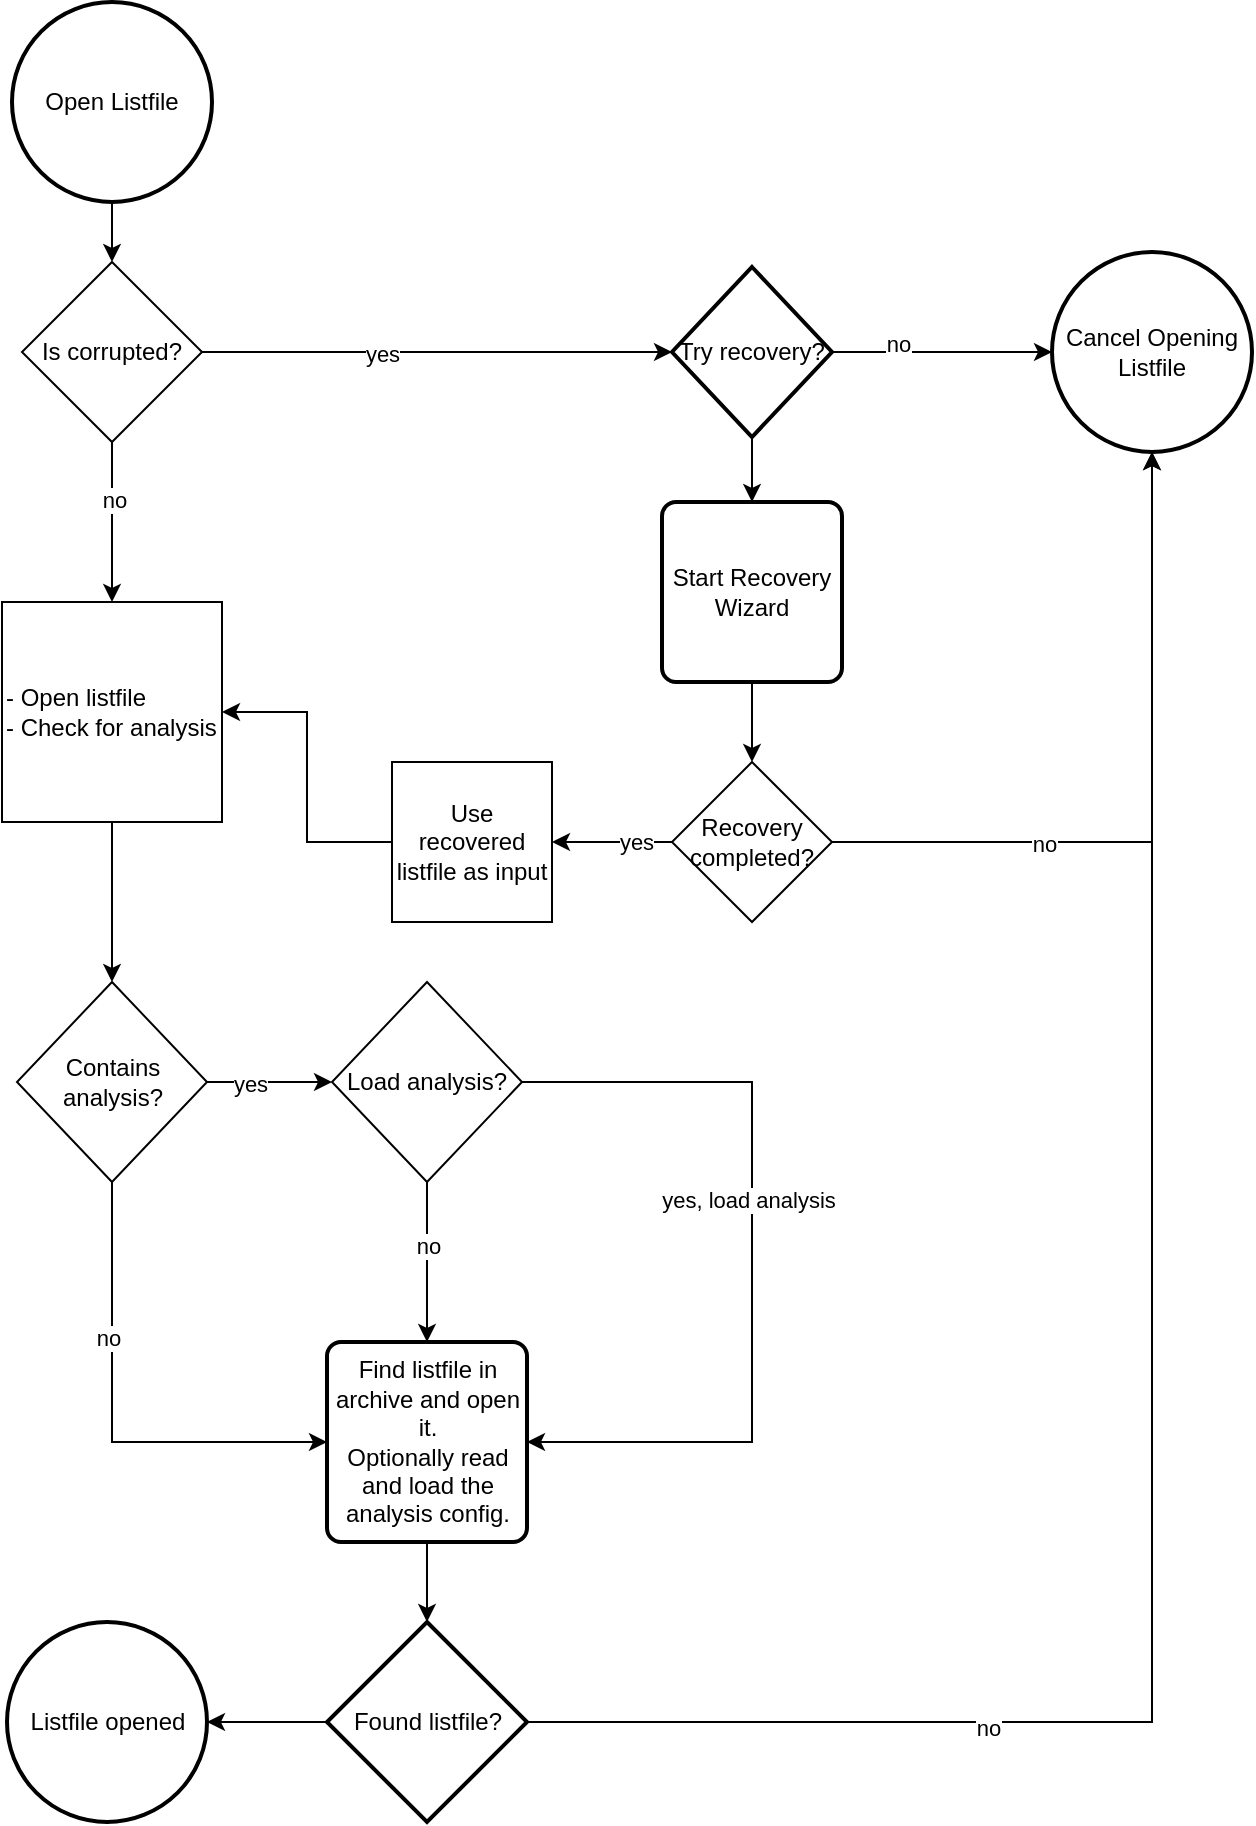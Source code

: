 <mxfile version="20.8.5"><diagram id="MjqRlNQpfOI_UdzfyCvl" name="Page-1"><mxGraphModel dx="2074" dy="1134" grid="1" gridSize="10" guides="1" tooltips="1" connect="1" arrows="1" fold="1" page="1" pageScale="1" pageWidth="850" pageHeight="1100" math="0" shadow="0"><root><mxCell id="0"/><mxCell id="1" parent="0"/><mxCell id="yiOQ6GB1_ClnmCTt9Evh-5" style="edgeStyle=orthogonalEdgeStyle;rounded=0;orthogonalLoop=1;jettySize=auto;html=1;exitX=0.5;exitY=1;exitDx=0;exitDy=0;exitPerimeter=0;" edge="1" parent="1" source="yiOQ6GB1_ClnmCTt9Evh-2" target="yiOQ6GB1_ClnmCTt9Evh-4"><mxGeometry relative="1" as="geometry"/></mxCell><mxCell id="yiOQ6GB1_ClnmCTt9Evh-2" value="&lt;div&gt;Open Listfile&lt;/div&gt;" style="strokeWidth=2;html=1;shape=mxgraph.flowchart.start_2;whiteSpace=wrap;" vertex="1" parent="1"><mxGeometry x="110" y="70" width="100" height="100" as="geometry"/></mxCell><mxCell id="yiOQ6GB1_ClnmCTt9Evh-8" style="edgeStyle=orthogonalEdgeStyle;rounded=0;orthogonalLoop=1;jettySize=auto;html=1;entryX=0.5;entryY=0;entryDx=0;entryDy=0;" edge="1" parent="1" source="yiOQ6GB1_ClnmCTt9Evh-4" target="yiOQ6GB1_ClnmCTt9Evh-24"><mxGeometry relative="1" as="geometry"/></mxCell><mxCell id="yiOQ6GB1_ClnmCTt9Evh-9" value="no" style="edgeLabel;html=1;align=center;verticalAlign=middle;resizable=0;points=[];" vertex="1" connectable="0" parent="yiOQ6GB1_ClnmCTt9Evh-8"><mxGeometry x="-0.273" y="1" relative="1" as="geometry"><mxPoint as="offset"/></mxGeometry></mxCell><mxCell id="yiOQ6GB1_ClnmCTt9Evh-11" style="edgeStyle=orthogonalEdgeStyle;rounded=0;orthogonalLoop=1;jettySize=auto;html=1;exitX=1;exitY=0.5;exitDx=0;exitDy=0;entryX=0;entryY=0.5;entryDx=0;entryDy=0;entryPerimeter=0;" edge="1" parent="1" source="yiOQ6GB1_ClnmCTt9Evh-4" target="yiOQ6GB1_ClnmCTt9Evh-10"><mxGeometry relative="1" as="geometry"/></mxCell><mxCell id="yiOQ6GB1_ClnmCTt9Evh-12" value="yes" style="edgeLabel;html=1;align=center;verticalAlign=middle;resizable=0;points=[];" vertex="1" connectable="0" parent="yiOQ6GB1_ClnmCTt9Evh-11"><mxGeometry x="-0.24" y="-1" relative="1" as="geometry"><mxPoint as="offset"/></mxGeometry></mxCell><mxCell id="yiOQ6GB1_ClnmCTt9Evh-4" value="&lt;div&gt;Is corrupted?&lt;/div&gt;" style="rhombus;whiteSpace=wrap;html=1;" vertex="1" parent="1"><mxGeometry x="115" y="200" width="90" height="90" as="geometry"/></mxCell><mxCell id="yiOQ6GB1_ClnmCTt9Evh-29" style="edgeStyle=orthogonalEdgeStyle;rounded=0;orthogonalLoop=1;jettySize=auto;html=1;" edge="1" parent="1" source="yiOQ6GB1_ClnmCTt9Evh-7" target="yiOQ6GB1_ClnmCTt9Evh-28"><mxGeometry relative="1" as="geometry"/></mxCell><mxCell id="yiOQ6GB1_ClnmCTt9Evh-30" value="yes" style="edgeLabel;html=1;align=center;verticalAlign=middle;resizable=0;points=[];" vertex="1" connectable="0" parent="yiOQ6GB1_ClnmCTt9Evh-29"><mxGeometry x="-0.32" y="-1" relative="1" as="geometry"><mxPoint as="offset"/></mxGeometry></mxCell><mxCell id="yiOQ6GB1_ClnmCTt9Evh-41" style="edgeStyle=orthogonalEdgeStyle;rounded=0;orthogonalLoop=1;jettySize=auto;html=1;entryX=0;entryY=0.5;entryDx=0;entryDy=0;" edge="1" parent="1" source="yiOQ6GB1_ClnmCTt9Evh-7" target="yiOQ6GB1_ClnmCTt9Evh-33"><mxGeometry relative="1" as="geometry"><Array as="points"><mxPoint x="160" y="790"/></Array></mxGeometry></mxCell><mxCell id="yiOQ6GB1_ClnmCTt9Evh-42" value="no" style="edgeLabel;html=1;align=center;verticalAlign=middle;resizable=0;points=[];" vertex="1" connectable="0" parent="yiOQ6GB1_ClnmCTt9Evh-41"><mxGeometry x="-0.345" y="-2" relative="1" as="geometry"><mxPoint as="offset"/></mxGeometry></mxCell><mxCell id="yiOQ6GB1_ClnmCTt9Evh-7" value="Contains analysis?" style="rhombus;whiteSpace=wrap;html=1;" vertex="1" parent="1"><mxGeometry x="112.5" y="560" width="95" height="100" as="geometry"/></mxCell><mxCell id="yiOQ6GB1_ClnmCTt9Evh-14" style="edgeStyle=orthogonalEdgeStyle;rounded=0;orthogonalLoop=1;jettySize=auto;html=1;" edge="1" parent="1" source="yiOQ6GB1_ClnmCTt9Evh-10" target="yiOQ6GB1_ClnmCTt9Evh-13"><mxGeometry relative="1" as="geometry"/></mxCell><mxCell id="yiOQ6GB1_ClnmCTt9Evh-15" value="no" style="edgeLabel;html=1;align=center;verticalAlign=middle;resizable=0;points=[];" vertex="1" connectable="0" parent="yiOQ6GB1_ClnmCTt9Evh-14"><mxGeometry x="-0.41" y="4" relative="1" as="geometry"><mxPoint as="offset"/></mxGeometry></mxCell><mxCell id="yiOQ6GB1_ClnmCTt9Evh-17" style="edgeStyle=orthogonalEdgeStyle;rounded=0;orthogonalLoop=1;jettySize=auto;html=1;" edge="1" parent="1" source="yiOQ6GB1_ClnmCTt9Evh-10" target="yiOQ6GB1_ClnmCTt9Evh-16"><mxGeometry relative="1" as="geometry"/></mxCell><mxCell id="yiOQ6GB1_ClnmCTt9Evh-10" value="Try recovery?" style="strokeWidth=2;html=1;shape=mxgraph.flowchart.decision;whiteSpace=wrap;" vertex="1" parent="1"><mxGeometry x="440" y="202.5" width="80" height="85" as="geometry"/></mxCell><mxCell id="yiOQ6GB1_ClnmCTt9Evh-13" value="Cancel Opening Listfile" style="strokeWidth=2;html=1;shape=mxgraph.flowchart.start_2;whiteSpace=wrap;" vertex="1" parent="1"><mxGeometry x="630" y="195" width="100" height="100" as="geometry"/></mxCell><mxCell id="yiOQ6GB1_ClnmCTt9Evh-22" style="edgeStyle=orthogonalEdgeStyle;rounded=0;orthogonalLoop=1;jettySize=auto;html=1;" edge="1" parent="1" source="yiOQ6GB1_ClnmCTt9Evh-16" target="yiOQ6GB1_ClnmCTt9Evh-18"><mxGeometry relative="1" as="geometry"/></mxCell><mxCell id="yiOQ6GB1_ClnmCTt9Evh-16" value="Start Recovery Wizard" style="rounded=1;whiteSpace=wrap;html=1;absoluteArcSize=1;arcSize=14;strokeWidth=2;" vertex="1" parent="1"><mxGeometry x="435" y="320" width="90" height="90" as="geometry"/></mxCell><mxCell id="yiOQ6GB1_ClnmCTt9Evh-19" style="edgeStyle=orthogonalEdgeStyle;rounded=0;orthogonalLoop=1;jettySize=auto;html=1;" edge="1" parent="1" source="yiOQ6GB1_ClnmCTt9Evh-18" target="yiOQ6GB1_ClnmCTt9Evh-13"><mxGeometry relative="1" as="geometry"><mxPoint x="700" y="300" as="targetPoint"/></mxGeometry></mxCell><mxCell id="yiOQ6GB1_ClnmCTt9Evh-20" value="no" style="edgeLabel;html=1;align=center;verticalAlign=middle;resizable=0;points=[];" vertex="1" connectable="0" parent="yiOQ6GB1_ClnmCTt9Evh-19"><mxGeometry x="-0.402" y="-1" relative="1" as="geometry"><mxPoint as="offset"/></mxGeometry></mxCell><mxCell id="yiOQ6GB1_ClnmCTt9Evh-44" style="edgeStyle=orthogonalEdgeStyle;rounded=0;orthogonalLoop=1;jettySize=auto;html=1;" edge="1" parent="1" source="yiOQ6GB1_ClnmCTt9Evh-18" target="yiOQ6GB1_ClnmCTt9Evh-23"><mxGeometry relative="1" as="geometry"/></mxCell><mxCell id="yiOQ6GB1_ClnmCTt9Evh-45" value="yes" style="edgeLabel;html=1;align=center;verticalAlign=middle;resizable=0;points=[];" vertex="1" connectable="0" parent="yiOQ6GB1_ClnmCTt9Evh-44"><mxGeometry x="-0.398" relative="1" as="geometry"><mxPoint as="offset"/></mxGeometry></mxCell><mxCell id="yiOQ6GB1_ClnmCTt9Evh-18" value="Recovery completed?" style="rhombus;whiteSpace=wrap;html=1;" vertex="1" parent="1"><mxGeometry x="440" y="450" width="80" height="80" as="geometry"/></mxCell><mxCell id="yiOQ6GB1_ClnmCTt9Evh-21" value="Listfile opened" style="strokeWidth=2;html=1;shape=mxgraph.flowchart.start_2;whiteSpace=wrap;" vertex="1" parent="1"><mxGeometry x="107.5" y="880" width="100" height="100" as="geometry"/></mxCell><mxCell id="yiOQ6GB1_ClnmCTt9Evh-26" style="edgeStyle=orthogonalEdgeStyle;rounded=0;orthogonalLoop=1;jettySize=auto;html=1;entryX=1;entryY=0.5;entryDx=0;entryDy=0;" edge="1" parent="1" source="yiOQ6GB1_ClnmCTt9Evh-23" target="yiOQ6GB1_ClnmCTt9Evh-24"><mxGeometry relative="1" as="geometry"/></mxCell><mxCell id="yiOQ6GB1_ClnmCTt9Evh-23" value="&lt;div&gt;Use recovered listfile as input&lt;/div&gt;" style="whiteSpace=wrap;html=1;aspect=fixed;" vertex="1" parent="1"><mxGeometry x="300" y="450" width="80" height="80" as="geometry"/></mxCell><mxCell id="yiOQ6GB1_ClnmCTt9Evh-27" style="edgeStyle=orthogonalEdgeStyle;rounded=0;orthogonalLoop=1;jettySize=auto;html=1;" edge="1" parent="1" source="yiOQ6GB1_ClnmCTt9Evh-24" target="yiOQ6GB1_ClnmCTt9Evh-7"><mxGeometry relative="1" as="geometry"/></mxCell><mxCell id="yiOQ6GB1_ClnmCTt9Evh-24" value="&lt;div&gt;- Open listfile&lt;/div&gt;&lt;div&gt;- Check for analysis&lt;br&gt;&lt;/div&gt;" style="whiteSpace=wrap;html=1;aspect=fixed;align=left;" vertex="1" parent="1"><mxGeometry x="105" y="370" width="110" height="110" as="geometry"/></mxCell><mxCell id="yiOQ6GB1_ClnmCTt9Evh-36" style="edgeStyle=orthogonalEdgeStyle;rounded=0;orthogonalLoop=1;jettySize=auto;html=1;" edge="1" parent="1" source="yiOQ6GB1_ClnmCTt9Evh-28" target="yiOQ6GB1_ClnmCTt9Evh-33"><mxGeometry relative="1" as="geometry"><mxPoint x="520" y="760" as="targetPoint"/><Array as="points"><mxPoint x="480" y="610"/><mxPoint x="480" y="790"/></Array></mxGeometry></mxCell><mxCell id="yiOQ6GB1_ClnmCTt9Evh-51" value="yes, load analysis" style="edgeLabel;html=1;align=center;verticalAlign=middle;resizable=0;points=[];" vertex="1" connectable="0" parent="yiOQ6GB1_ClnmCTt9Evh-36"><mxGeometry x="-0.146" y="-2" relative="1" as="geometry"><mxPoint as="offset"/></mxGeometry></mxCell><mxCell id="yiOQ6GB1_ClnmCTt9Evh-46" style="edgeStyle=orthogonalEdgeStyle;rounded=0;orthogonalLoop=1;jettySize=auto;html=1;" edge="1" parent="1" source="yiOQ6GB1_ClnmCTt9Evh-28" target="yiOQ6GB1_ClnmCTt9Evh-33"><mxGeometry relative="1" as="geometry"/></mxCell><mxCell id="yiOQ6GB1_ClnmCTt9Evh-47" value="no" style="edgeLabel;html=1;align=center;verticalAlign=middle;resizable=0;points=[];" vertex="1" connectable="0" parent="yiOQ6GB1_ClnmCTt9Evh-46"><mxGeometry x="-0.208" relative="1" as="geometry"><mxPoint as="offset"/></mxGeometry></mxCell><mxCell id="yiOQ6GB1_ClnmCTt9Evh-28" value="Load analysis?" style="rhombus;whiteSpace=wrap;html=1;" vertex="1" parent="1"><mxGeometry x="270" y="560" width="95" height="100" as="geometry"/></mxCell><mxCell id="yiOQ6GB1_ClnmCTt9Evh-55" style="edgeStyle=orthogonalEdgeStyle;rounded=0;orthogonalLoop=1;jettySize=auto;html=1;" edge="1" parent="1" source="yiOQ6GB1_ClnmCTt9Evh-33" target="yiOQ6GB1_ClnmCTt9Evh-52"><mxGeometry relative="1" as="geometry"/></mxCell><mxCell id="yiOQ6GB1_ClnmCTt9Evh-33" value="&lt;div&gt;Find listfile in archive and open it.&lt;/div&gt;&lt;div&gt;Optionally read and load the analysis config.&lt;br&gt;&lt;/div&gt;" style="rounded=1;whiteSpace=wrap;html=1;absoluteArcSize=1;arcSize=14;strokeWidth=2;" vertex="1" parent="1"><mxGeometry x="267.5" y="740" width="100" height="100" as="geometry"/></mxCell><mxCell id="yiOQ6GB1_ClnmCTt9Evh-53" style="edgeStyle=orthogonalEdgeStyle;rounded=0;orthogonalLoop=1;jettySize=auto;html=1;entryX=0.5;entryY=1;entryDx=0;entryDy=0;entryPerimeter=0;" edge="1" parent="1" source="yiOQ6GB1_ClnmCTt9Evh-52" target="yiOQ6GB1_ClnmCTt9Evh-13"><mxGeometry relative="1" as="geometry"/></mxCell><mxCell id="yiOQ6GB1_ClnmCTt9Evh-54" value="no" style="edgeLabel;html=1;align=center;verticalAlign=middle;resizable=0;points=[];" vertex="1" connectable="0" parent="yiOQ6GB1_ClnmCTt9Evh-53"><mxGeometry x="-0.515" y="-3" relative="1" as="geometry"><mxPoint as="offset"/></mxGeometry></mxCell><mxCell id="yiOQ6GB1_ClnmCTt9Evh-56" style="edgeStyle=orthogonalEdgeStyle;rounded=0;orthogonalLoop=1;jettySize=auto;html=1;" edge="1" parent="1" source="yiOQ6GB1_ClnmCTt9Evh-52" target="yiOQ6GB1_ClnmCTt9Evh-21"><mxGeometry relative="1" as="geometry"/></mxCell><mxCell id="yiOQ6GB1_ClnmCTt9Evh-52" value="Found listfile?" style="strokeWidth=2;html=1;shape=mxgraph.flowchart.decision;whiteSpace=wrap;" vertex="1" parent="1"><mxGeometry x="267.5" y="880" width="100" height="100" as="geometry"/></mxCell></root></mxGraphModel></diagram></mxfile>